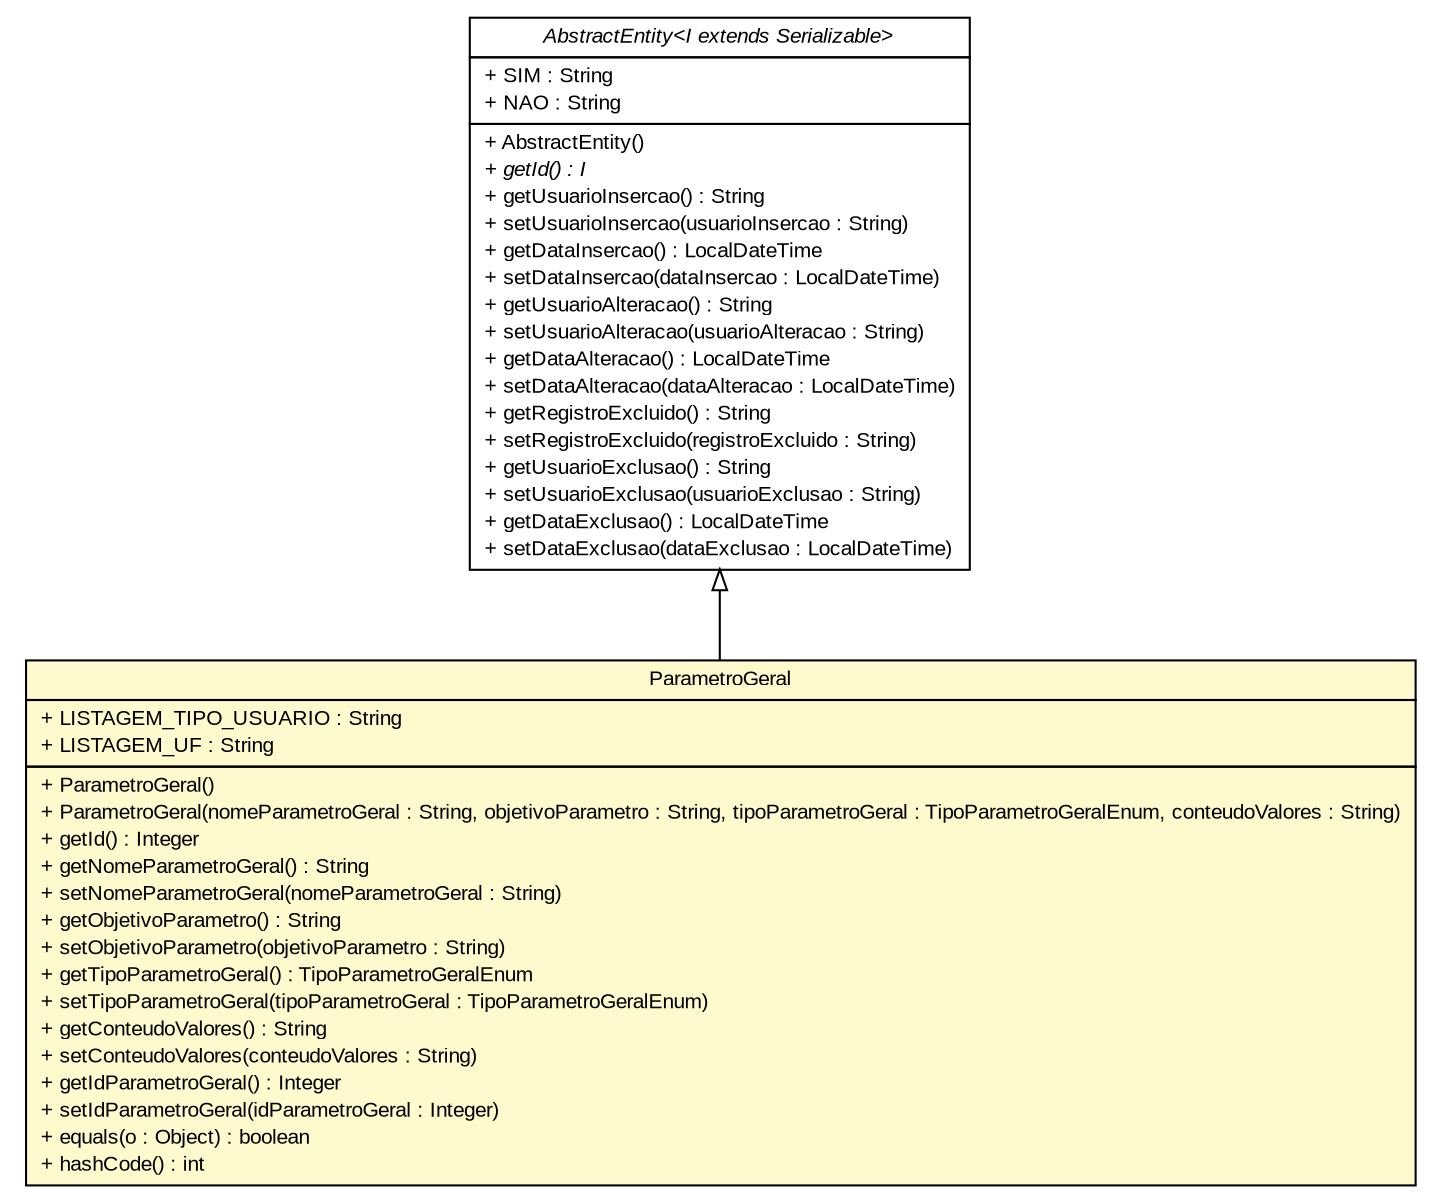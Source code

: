 #!/usr/local/bin/dot
#
# Class diagram 
# Generated by UMLGraph version R5_6 (http://www.umlgraph.org/)
#

digraph G {
	edge [fontname="arial",fontsize=10,labelfontname="arial",labelfontsize=10];
	node [fontname="arial",fontsize=10,shape=plaintext];
	nodesep=0.25;
	ranksep=0.5;
	// br.gov.to.sefaz.persistence.entity.AbstractEntity<I extends java.io.Serializable>
	c546428 [label=<<table title="br.gov.to.sefaz.persistence.entity.AbstractEntity" border="0" cellborder="1" cellspacing="0" cellpadding="2" port="p" href="../../../../persistence/entity/AbstractEntity.html">
		<tr><td><table border="0" cellspacing="0" cellpadding="1">
<tr><td align="center" balign="center"><font face="arial italic"> AbstractEntity&lt;I extends Serializable&gt; </font></td></tr>
		</table></td></tr>
		<tr><td><table border="0" cellspacing="0" cellpadding="1">
<tr><td align="left" balign="left"> + SIM : String </td></tr>
<tr><td align="left" balign="left"> + NAO : String </td></tr>
		</table></td></tr>
		<tr><td><table border="0" cellspacing="0" cellpadding="1">
<tr><td align="left" balign="left"> + AbstractEntity() </td></tr>
<tr><td align="left" balign="left"><font face="arial italic" point-size="10.0"> + getId() : I </font></td></tr>
<tr><td align="left" balign="left"> + getUsuarioInsercao() : String </td></tr>
<tr><td align="left" balign="left"> + setUsuarioInsercao(usuarioInsercao : String) </td></tr>
<tr><td align="left" balign="left"> + getDataInsercao() : LocalDateTime </td></tr>
<tr><td align="left" balign="left"> + setDataInsercao(dataInsercao : LocalDateTime) </td></tr>
<tr><td align="left" balign="left"> + getUsuarioAlteracao() : String </td></tr>
<tr><td align="left" balign="left"> + setUsuarioAlteracao(usuarioAlteracao : String) </td></tr>
<tr><td align="left" balign="left"> + getDataAlteracao() : LocalDateTime </td></tr>
<tr><td align="left" balign="left"> + setDataAlteracao(dataAlteracao : LocalDateTime) </td></tr>
<tr><td align="left" balign="left"> + getRegistroExcluido() : String </td></tr>
<tr><td align="left" balign="left"> + setRegistroExcluido(registroExcluido : String) </td></tr>
<tr><td align="left" balign="left"> + getUsuarioExclusao() : String </td></tr>
<tr><td align="left" balign="left"> + setUsuarioExclusao(usuarioExclusao : String) </td></tr>
<tr><td align="left" balign="left"> + getDataExclusao() : LocalDateTime </td></tr>
<tr><td align="left" balign="left"> + setDataExclusao(dataExclusao : LocalDateTime) </td></tr>
		</table></td></tr>
		</table>>, URL="../../../../persistence/entity/AbstractEntity.html", fontname="arial", fontcolor="black", fontsize=10.0];
	// br.gov.to.sefaz.par.gestao.persistence.entity.ParametroGeral
	c546565 [label=<<table title="br.gov.to.sefaz.par.gestao.persistence.entity.ParametroGeral" border="0" cellborder="1" cellspacing="0" cellpadding="2" port="p" bgcolor="lemonChiffon" href="./ParametroGeral.html">
		<tr><td><table border="0" cellspacing="0" cellpadding="1">
<tr><td align="center" balign="center"> ParametroGeral </td></tr>
		</table></td></tr>
		<tr><td><table border="0" cellspacing="0" cellpadding="1">
<tr><td align="left" balign="left"> + LISTAGEM_TIPO_USUARIO : String </td></tr>
<tr><td align="left" balign="left"> + LISTAGEM_UF : String </td></tr>
		</table></td></tr>
		<tr><td><table border="0" cellspacing="0" cellpadding="1">
<tr><td align="left" balign="left"> + ParametroGeral() </td></tr>
<tr><td align="left" balign="left"> + ParametroGeral(nomeParametroGeral : String, objetivoParametro : String, tipoParametroGeral : TipoParametroGeralEnum, conteudoValores : String) </td></tr>
<tr><td align="left" balign="left"> + getId() : Integer </td></tr>
<tr><td align="left" balign="left"> + getNomeParametroGeral() : String </td></tr>
<tr><td align="left" balign="left"> + setNomeParametroGeral(nomeParametroGeral : String) </td></tr>
<tr><td align="left" balign="left"> + getObjetivoParametro() : String </td></tr>
<tr><td align="left" balign="left"> + setObjetivoParametro(objetivoParametro : String) </td></tr>
<tr><td align="left" balign="left"> + getTipoParametroGeral() : TipoParametroGeralEnum </td></tr>
<tr><td align="left" balign="left"> + setTipoParametroGeral(tipoParametroGeral : TipoParametroGeralEnum) </td></tr>
<tr><td align="left" balign="left"> + getConteudoValores() : String </td></tr>
<tr><td align="left" balign="left"> + setConteudoValores(conteudoValores : String) </td></tr>
<tr><td align="left" balign="left"> + getIdParametroGeral() : Integer </td></tr>
<tr><td align="left" balign="left"> + setIdParametroGeral(idParametroGeral : Integer) </td></tr>
<tr><td align="left" balign="left"> + equals(o : Object) : boolean </td></tr>
<tr><td align="left" balign="left"> + hashCode() : int </td></tr>
		</table></td></tr>
		</table>>, URL="./ParametroGeral.html", fontname="arial", fontcolor="black", fontsize=10.0];
	//br.gov.to.sefaz.par.gestao.persistence.entity.ParametroGeral extends br.gov.to.sefaz.persistence.entity.AbstractEntity<java.lang.Integer>
	c546428:p -> c546565:p [dir=back,arrowtail=empty];
}

